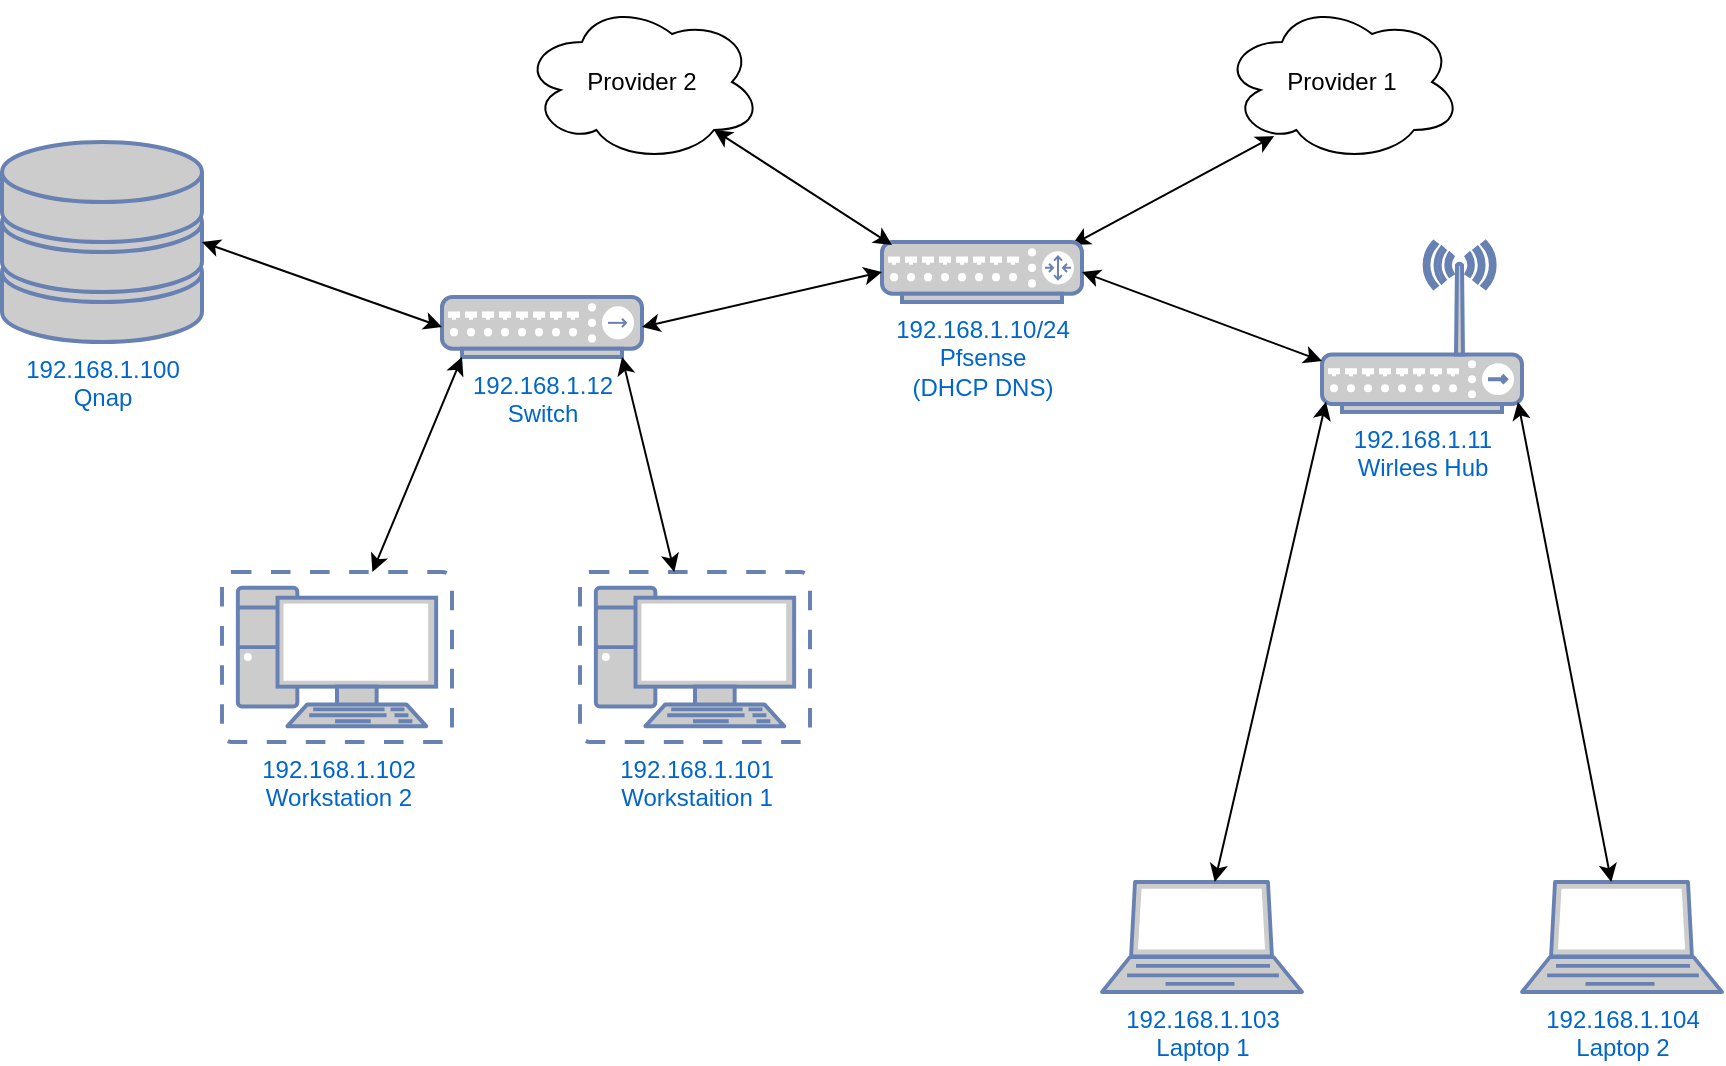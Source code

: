 <mxfile version="17.4.2" type="device"><diagram id="NV5Xiv-AbHZ07gEYJzaX" name="Страница 1"><mxGraphModel dx="1773" dy="612" grid="1" gridSize="10" guides="1" tooltips="1" connect="1" arrows="1" fold="1" page="1" pageScale="1" pageWidth="827" pageHeight="1169" math="0" shadow="0"><root><mxCell id="0"/><mxCell id="1" parent="0"/><mxCell id="dc6tPDEqRx3YDKpTqPvc-3" value="192.168.1.101&lt;br&gt;Workstaition 1" style="fontColor=#0066CC;verticalAlign=top;verticalLabelPosition=bottom;labelPosition=center;align=center;html=1;outlineConnect=0;fillColor=#CCCCCC;strokeColor=#6881B3;gradientColor=none;gradientDirection=north;strokeWidth=2;shape=mxgraph.networks.virtual_pc;" vertex="1" parent="1"><mxGeometry x="239" y="305" width="115" height="85" as="geometry"/></mxCell><mxCell id="dc6tPDEqRx3YDKpTqPvc-4" value="192.168.1.102&lt;br&gt;Workstation 2" style="fontColor=#0066CC;verticalAlign=top;verticalLabelPosition=bottom;labelPosition=center;align=center;html=1;outlineConnect=0;fillColor=#CCCCCC;strokeColor=#6881B3;gradientColor=none;gradientDirection=north;strokeWidth=2;shape=mxgraph.networks.virtual_pc;" vertex="1" parent="1"><mxGeometry x="60" y="305" width="115" height="85" as="geometry"/></mxCell><mxCell id="dc6tPDEqRx3YDKpTqPvc-6" value="192.168.1.100&lt;br&gt;Qnap" style="fontColor=#0066CC;verticalAlign=top;verticalLabelPosition=bottom;labelPosition=center;align=center;html=1;outlineConnect=0;fillColor=#CCCCCC;strokeColor=#6881B3;gradientColor=none;gradientDirection=north;strokeWidth=2;shape=mxgraph.networks.storage;" vertex="1" parent="1"><mxGeometry x="-50" y="90" width="100" height="100" as="geometry"/></mxCell><mxCell id="dc6tPDEqRx3YDKpTqPvc-7" value="192.168.1.104&lt;br&gt;Laptop 2" style="fontColor=#0066CC;verticalAlign=top;verticalLabelPosition=bottom;labelPosition=center;align=center;html=1;outlineConnect=0;fillColor=#CCCCCC;strokeColor=#6881B3;gradientColor=none;gradientDirection=north;strokeWidth=2;shape=mxgraph.networks.laptop;" vertex="1" parent="1"><mxGeometry x="710" y="460" width="100" height="55" as="geometry"/></mxCell><mxCell id="dc6tPDEqRx3YDKpTqPvc-8" value="192.168.1.103&lt;br&gt;Laptop 1" style="fontColor=#0066CC;verticalAlign=top;verticalLabelPosition=bottom;labelPosition=center;align=center;html=1;outlineConnect=0;fillColor=#CCCCCC;strokeColor=#6881B3;gradientColor=none;gradientDirection=north;strokeWidth=2;shape=mxgraph.networks.laptop;" vertex="1" parent="1"><mxGeometry x="500" y="460" width="100" height="55" as="geometry"/></mxCell><mxCell id="dc6tPDEqRx3YDKpTqPvc-9" value="192.168.1.11&lt;br&gt;Wirlees Hub&lt;br&gt;" style="fontColor=#0066CC;verticalAlign=top;verticalLabelPosition=bottom;labelPosition=center;align=center;html=1;outlineConnect=0;fillColor=#CCCCCC;strokeColor=#6881B3;gradientColor=none;gradientDirection=north;strokeWidth=2;shape=mxgraph.networks.wireless_hub;" vertex="1" parent="1"><mxGeometry x="610" y="140" width="100" height="85" as="geometry"/></mxCell><mxCell id="dc6tPDEqRx3YDKpTqPvc-17" value="" style="endArrow=classic;startArrow=classic;html=1;rounded=0;entryX=0.217;entryY=0.838;entryDx=0;entryDy=0;entryPerimeter=0;exitX=0.95;exitY=0.05;exitDx=0;exitDy=0;exitPerimeter=0;" edge="1" parent="1" source="dc6tPDEqRx3YDKpTqPvc-21" target="dc6tPDEqRx3YDKpTqPvc-19"><mxGeometry width="50" height="50" relative="1" as="geometry"><mxPoint x="500" y="140" as="sourcePoint"/><mxPoint x="575" y="63" as="targetPoint"/></mxGeometry></mxCell><mxCell id="dc6tPDEqRx3YDKpTqPvc-19" value="Provider 1" style="ellipse;shape=cloud;whiteSpace=wrap;html=1;" vertex="1" parent="1"><mxGeometry x="560" y="20" width="120" height="80" as="geometry"/></mxCell><mxCell id="dc6tPDEqRx3YDKpTqPvc-20" value="Provider 2" style="ellipse;shape=cloud;whiteSpace=wrap;html=1;" vertex="1" parent="1"><mxGeometry x="210" y="20" width="120" height="80" as="geometry"/></mxCell><mxCell id="dc6tPDEqRx3YDKpTqPvc-21" value="192.168.1.10/24 &lt;br&gt;Pfsense&lt;br&gt;(DHCP DNS)" style="fontColor=#0066CC;verticalAlign=top;verticalLabelPosition=bottom;labelPosition=center;align=center;html=1;outlineConnect=0;fillColor=#CCCCCC;strokeColor=#6881B3;gradientColor=none;gradientDirection=north;strokeWidth=2;shape=mxgraph.networks.router;" vertex="1" parent="1"><mxGeometry x="390" y="140" width="100" height="30" as="geometry"/></mxCell><mxCell id="dc6tPDEqRx3YDKpTqPvc-22" value="" style="endArrow=classic;startArrow=classic;html=1;rounded=0;entryX=0.05;entryY=0.05;entryDx=0;entryDy=0;entryPerimeter=0;exitX=0.8;exitY=0.8;exitDx=0;exitDy=0;exitPerimeter=0;" edge="1" parent="1" source="dc6tPDEqRx3YDKpTqPvc-20" target="dc6tPDEqRx3YDKpTqPvc-21"><mxGeometry width="50" height="50" relative="1" as="geometry"><mxPoint x="288.96" y="134.46" as="sourcePoint"/><mxPoint x="390" y="80.0" as="targetPoint"/></mxGeometry></mxCell><mxCell id="dc6tPDEqRx3YDKpTqPvc-23" value="" style="endArrow=classic;startArrow=classic;html=1;rounded=0;entryX=0;entryY=0.7;entryDx=0;entryDy=0;entryPerimeter=0;exitX=1;exitY=0.5;exitDx=0;exitDy=0;exitPerimeter=0;" edge="1" parent="1" source="dc6tPDEqRx3YDKpTqPvc-21" target="dc6tPDEqRx3YDKpTqPvc-9"><mxGeometry width="50" height="50" relative="1" as="geometry"><mxPoint x="490" y="153.75" as="sourcePoint"/><mxPoint x="579" y="211.25" as="targetPoint"/></mxGeometry></mxCell><mxCell id="dc6tPDEqRx3YDKpTqPvc-24" value="" style="endArrow=classic;startArrow=classic;html=1;rounded=0;entryX=0.02;entryY=0.94;entryDx=0;entryDy=0;entryPerimeter=0;" edge="1" parent="1" source="dc6tPDEqRx3YDKpTqPvc-8" target="dc6tPDEqRx3YDKpTqPvc-9"><mxGeometry width="50" height="50" relative="1" as="geometry"><mxPoint x="500" y="165" as="sourcePoint"/><mxPoint x="620" y="209.5" as="targetPoint"/></mxGeometry></mxCell><mxCell id="dc6tPDEqRx3YDKpTqPvc-25" value="" style="endArrow=classic;startArrow=classic;html=1;rounded=0;exitX=0.98;exitY=0.94;exitDx=0;exitDy=0;exitPerimeter=0;" edge="1" parent="1" source="dc6tPDEqRx3YDKpTqPvc-9" target="dc6tPDEqRx3YDKpTqPvc-7"><mxGeometry width="50" height="50" relative="1" as="geometry"><mxPoint x="640" y="275.5" as="sourcePoint"/><mxPoint x="760" y="320" as="targetPoint"/></mxGeometry></mxCell><mxCell id="dc6tPDEqRx3YDKpTqPvc-26" value="192.168.1.12&lt;br&gt;Switch" style="fontColor=#0066CC;verticalAlign=top;verticalLabelPosition=bottom;labelPosition=center;align=center;html=1;outlineConnect=0;fillColor=#CCCCCC;strokeColor=#6881B3;gradientColor=none;gradientDirection=north;strokeWidth=2;shape=mxgraph.networks.hub;" vertex="1" parent="1"><mxGeometry x="170" y="167.5" width="100" height="30" as="geometry"/></mxCell><mxCell id="dc6tPDEqRx3YDKpTqPvc-27" value="" style="endArrow=classic;startArrow=classic;html=1;rounded=0;entryX=0;entryY=0.5;entryDx=0;entryDy=0;entryPerimeter=0;exitX=1;exitY=0.5;exitDx=0;exitDy=0;exitPerimeter=0;" edge="1" parent="1" source="dc6tPDEqRx3YDKpTqPvc-26" target="dc6tPDEqRx3YDKpTqPvc-21"><mxGeometry width="50" height="50" relative="1" as="geometry"><mxPoint x="280" y="190" as="sourcePoint"/><mxPoint x="381.04" y="135.54" as="targetPoint"/></mxGeometry></mxCell><mxCell id="dc6tPDEqRx3YDKpTqPvc-28" value="" style="endArrow=classic;startArrow=classic;html=1;rounded=0;entryX=0;entryY=0.5;entryDx=0;entryDy=0;entryPerimeter=0;exitX=1;exitY=0.5;exitDx=0;exitDy=0;exitPerimeter=0;" edge="1" parent="1" source="dc6tPDEqRx3YDKpTqPvc-6" target="dc6tPDEqRx3YDKpTqPvc-26"><mxGeometry width="50" height="50" relative="1" as="geometry"><mxPoint x="60" y="126.25" as="sourcePoint"/><mxPoint x="149" y="183.75" as="targetPoint"/></mxGeometry></mxCell><mxCell id="dc6tPDEqRx3YDKpTqPvc-29" value="" style="endArrow=classic;startArrow=classic;html=1;rounded=0;exitX=0.1;exitY=1;exitDx=0;exitDy=0;exitPerimeter=0;" edge="1" parent="1" source="dc6tPDEqRx3YDKpTqPvc-26" target="dc6tPDEqRx3YDKpTqPvc-4"><mxGeometry width="50" height="50" relative="1" as="geometry"><mxPoint x="160" y="200" as="sourcePoint"/><mxPoint x="170" y="267.5" as="targetPoint"/></mxGeometry></mxCell><mxCell id="dc6tPDEqRx3YDKpTqPvc-30" value="" style="endArrow=classic;startArrow=classic;html=1;rounded=0;exitX=0.9;exitY=1;exitDx=0;exitDy=0;exitPerimeter=0;" edge="1" parent="1" source="dc6tPDEqRx3YDKpTqPvc-26" target="dc6tPDEqRx3YDKpTqPvc-3"><mxGeometry width="50" height="50" relative="1" as="geometry"><mxPoint x="260" y="225" as="sourcePoint"/><mxPoint x="349" y="282.5" as="targetPoint"/></mxGeometry></mxCell></root></mxGraphModel></diagram></mxfile>